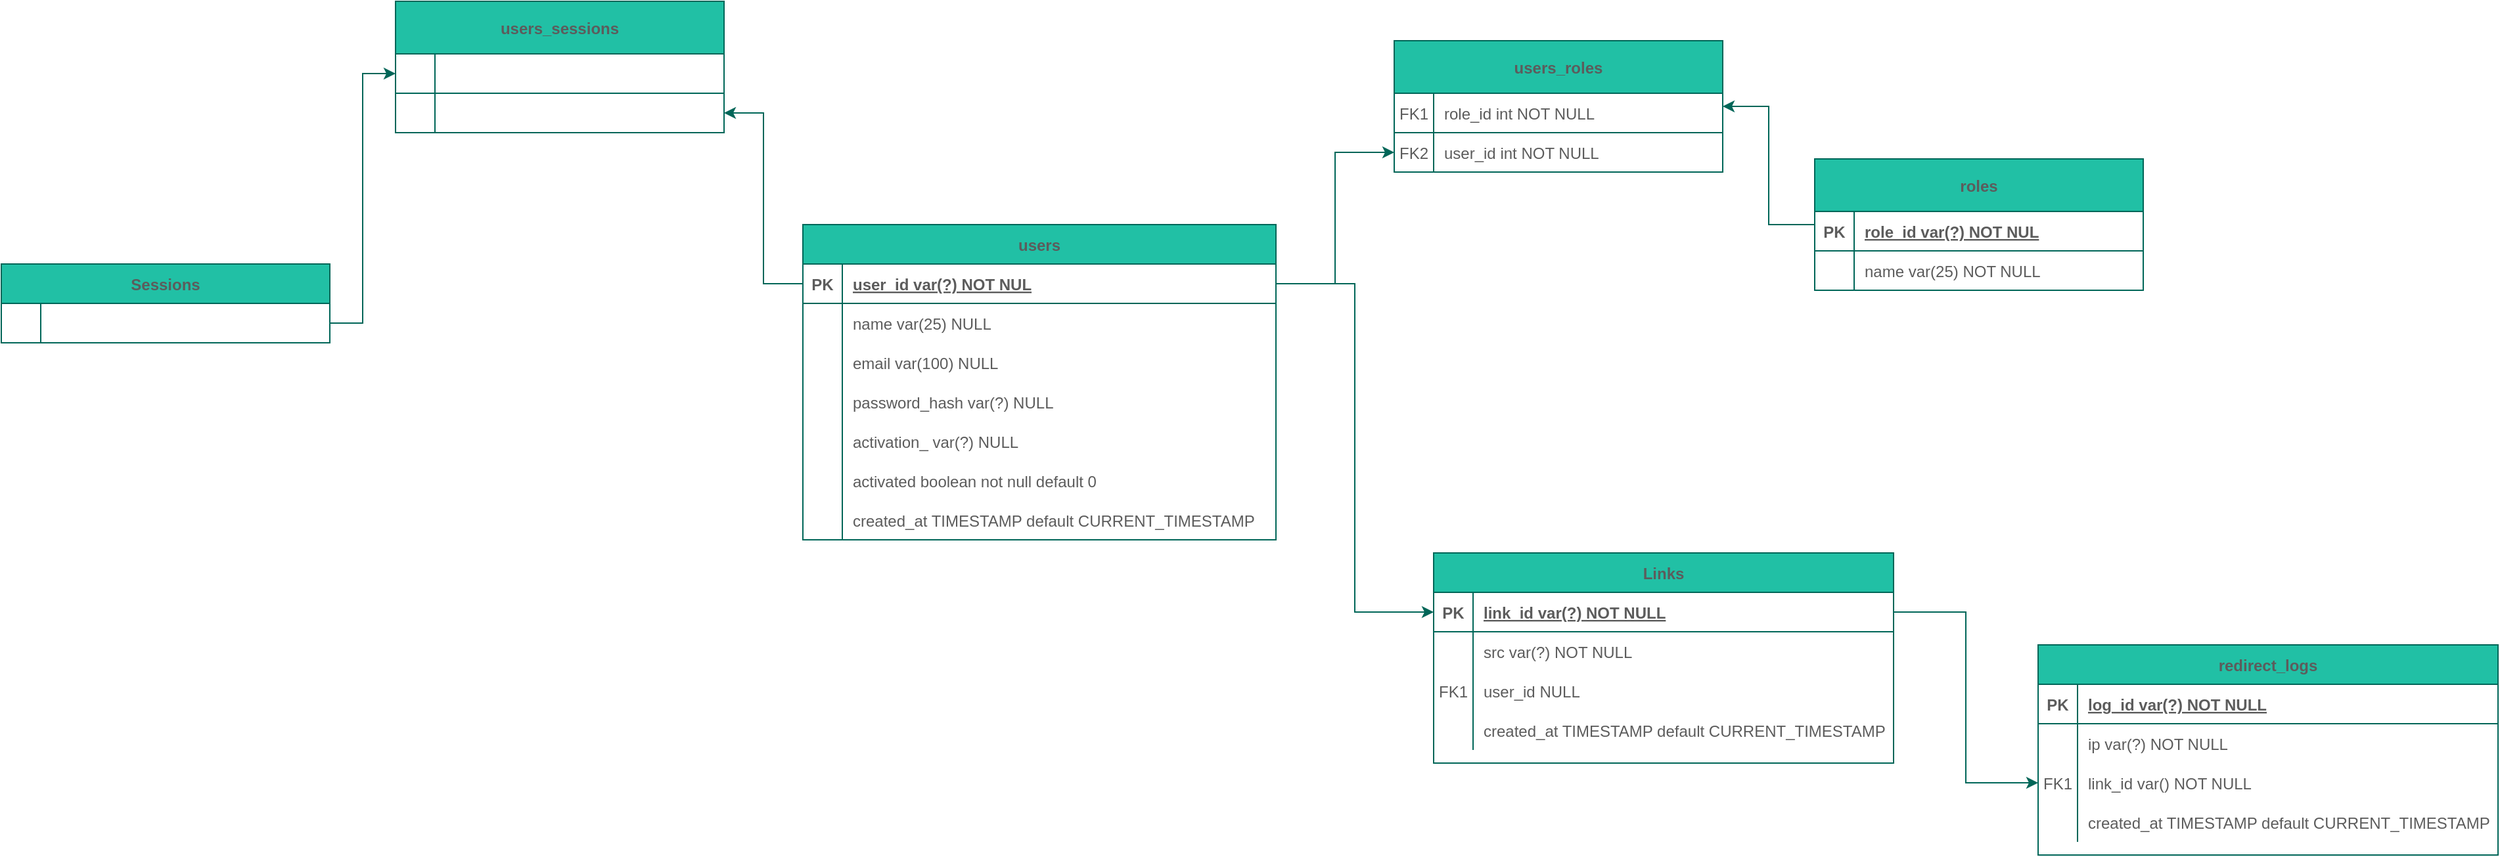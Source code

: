 <mxfile version="14.7.7" type="device"><diagram id="R2lEEEUBdFMjLlhIrx00" name="Page-1"><mxGraphModel dx="2880" dy="2271" grid="1" gridSize="10" guides="1" tooltips="1" connect="1" arrows="1" fold="1" page="1" pageScale="1" pageWidth="850" pageHeight="1100" math="0" shadow="0" extFonts="Permanent Marker^https://fonts.googleapis.com/css?family=Permanent+Marker"><root><mxCell id="0"/><mxCell id="1" parent="0"/><mxCell id="C-vyLk0tnHw3VtMMgP7b-2" value="users" style="shape=table;startSize=30;container=1;collapsible=1;childLayout=tableLayout;fixedRows=1;rowLines=0;fontStyle=1;align=center;resizeLast=1;fillColor=#21C0A5;strokeColor=#006658;fontColor=#5C5C5C;" parent="1" vertex="1"><mxGeometry x="510" y="60" width="360" height="240" as="geometry"/></mxCell><mxCell id="C-vyLk0tnHw3VtMMgP7b-3" value="" style="shape=partialRectangle;collapsible=0;dropTarget=0;pointerEvents=0;fillColor=none;points=[[0,0.5],[1,0.5]];portConstraint=eastwest;top=0;left=0;right=0;bottom=1;strokeColor=#006658;fontColor=#5C5C5C;" parent="C-vyLk0tnHw3VtMMgP7b-2" vertex="1"><mxGeometry y="30" width="360" height="30" as="geometry"/></mxCell><mxCell id="C-vyLk0tnHw3VtMMgP7b-4" value="PK" style="shape=partialRectangle;overflow=hidden;connectable=0;fillColor=none;top=0;left=0;bottom=0;right=0;fontStyle=1;strokeColor=#006658;fontColor=#5C5C5C;" parent="C-vyLk0tnHw3VtMMgP7b-3" vertex="1"><mxGeometry width="30" height="30" as="geometry"/></mxCell><mxCell id="C-vyLk0tnHw3VtMMgP7b-5" value="user_id var(?) NOT NUL" style="shape=partialRectangle;overflow=hidden;connectable=0;fillColor=none;top=0;left=0;bottom=0;right=0;align=left;spacingLeft=6;fontStyle=5;strokeColor=#006658;fontColor=#5C5C5C;" parent="C-vyLk0tnHw3VtMMgP7b-3" vertex="1"><mxGeometry x="30" width="330" height="30" as="geometry"/></mxCell><mxCell id="C-vyLk0tnHw3VtMMgP7b-6" value="" style="shape=partialRectangle;collapsible=0;dropTarget=0;pointerEvents=0;fillColor=none;points=[[0,0.5],[1,0.5]];portConstraint=eastwest;top=0;left=0;right=0;bottom=0;strokeColor=#006658;fontColor=#5C5C5C;" parent="C-vyLk0tnHw3VtMMgP7b-2" vertex="1"><mxGeometry y="60" width="360" height="30" as="geometry"/></mxCell><mxCell id="C-vyLk0tnHw3VtMMgP7b-7" value="" style="shape=partialRectangle;overflow=hidden;connectable=0;fillColor=none;top=0;left=0;bottom=0;right=0;strokeColor=#006658;fontColor=#5C5C5C;" parent="C-vyLk0tnHw3VtMMgP7b-6" vertex="1"><mxGeometry width="30" height="30" as="geometry"/></mxCell><mxCell id="C-vyLk0tnHw3VtMMgP7b-8" value="name var(25) NULL" style="shape=partialRectangle;overflow=hidden;connectable=0;fillColor=none;top=0;left=0;bottom=0;right=0;align=left;spacingLeft=6;strokeColor=#006658;fontColor=#5C5C5C;" parent="C-vyLk0tnHw3VtMMgP7b-6" vertex="1"><mxGeometry x="30" width="330" height="30" as="geometry"/></mxCell><mxCell id="IOJ-krm5GrehblyK3aB4-36" value="" style="shape=partialRectangle;collapsible=0;dropTarget=0;pointerEvents=0;fillColor=none;points=[[0,0.5],[1,0.5]];portConstraint=eastwest;top=0;left=0;right=0;bottom=0;strokeColor=#006658;fontColor=#5C5C5C;" vertex="1" parent="C-vyLk0tnHw3VtMMgP7b-2"><mxGeometry y="90" width="360" height="30" as="geometry"/></mxCell><mxCell id="IOJ-krm5GrehblyK3aB4-37" value="" style="shape=partialRectangle;overflow=hidden;connectable=0;fillColor=none;top=0;left=0;bottom=0;right=0;strokeColor=#006658;fontColor=#5C5C5C;" vertex="1" parent="IOJ-krm5GrehblyK3aB4-36"><mxGeometry width="30" height="30" as="geometry"/></mxCell><mxCell id="IOJ-krm5GrehblyK3aB4-38" value="email var(100) NULL" style="shape=partialRectangle;overflow=hidden;connectable=0;fillColor=none;top=0;left=0;bottom=0;right=0;align=left;spacingLeft=6;strokeColor=#006658;fontColor=#5C5C5C;" vertex="1" parent="IOJ-krm5GrehblyK3aB4-36"><mxGeometry x="30" width="330" height="30" as="geometry"/></mxCell><mxCell id="IOJ-krm5GrehblyK3aB4-39" value="" style="shape=partialRectangle;collapsible=0;dropTarget=0;pointerEvents=0;fillColor=none;points=[[0,0.5],[1,0.5]];portConstraint=eastwest;top=0;left=0;right=0;bottom=0;strokeColor=#006658;fontColor=#5C5C5C;" vertex="1" parent="C-vyLk0tnHw3VtMMgP7b-2"><mxGeometry y="120" width="360" height="30" as="geometry"/></mxCell><mxCell id="IOJ-krm5GrehblyK3aB4-40" value="" style="shape=partialRectangle;overflow=hidden;connectable=0;fillColor=none;top=0;left=0;bottom=0;right=0;strokeColor=#006658;fontColor=#5C5C5C;" vertex="1" parent="IOJ-krm5GrehblyK3aB4-39"><mxGeometry width="30" height="30" as="geometry"/></mxCell><mxCell id="IOJ-krm5GrehblyK3aB4-41" value="password_hash var(?) NULL" style="shape=partialRectangle;overflow=hidden;connectable=0;fillColor=none;top=0;left=0;bottom=0;right=0;align=left;spacingLeft=6;strokeColor=#006658;fontColor=#5C5C5C;" vertex="1" parent="IOJ-krm5GrehblyK3aB4-39"><mxGeometry x="30" width="330" height="30" as="geometry"/></mxCell><mxCell id="IOJ-krm5GrehblyK3aB4-42" value="" style="shape=partialRectangle;collapsible=0;dropTarget=0;pointerEvents=0;fillColor=none;points=[[0,0.5],[1,0.5]];portConstraint=eastwest;top=0;left=0;right=0;bottom=0;strokeColor=#006658;fontColor=#5C5C5C;" vertex="1" parent="C-vyLk0tnHw3VtMMgP7b-2"><mxGeometry y="150" width="360" height="30" as="geometry"/></mxCell><mxCell id="IOJ-krm5GrehblyK3aB4-43" value="" style="shape=partialRectangle;overflow=hidden;connectable=0;fillColor=none;top=0;left=0;bottom=0;right=0;strokeColor=#006658;fontColor=#5C5C5C;" vertex="1" parent="IOJ-krm5GrehblyK3aB4-42"><mxGeometry width="30" height="30" as="geometry"/></mxCell><mxCell id="IOJ-krm5GrehblyK3aB4-44" value="activation_ var(?) NULL" style="shape=partialRectangle;overflow=hidden;connectable=0;fillColor=none;top=0;left=0;bottom=0;right=0;align=left;spacingLeft=6;strokeColor=#006658;fontColor=#5C5C5C;" vertex="1" parent="IOJ-krm5GrehblyK3aB4-42"><mxGeometry x="30" width="330" height="30" as="geometry"/></mxCell><mxCell id="IOJ-krm5GrehblyK3aB4-45" value="" style="shape=partialRectangle;collapsible=0;dropTarget=0;pointerEvents=0;fillColor=none;points=[[0,0.5],[1,0.5]];portConstraint=eastwest;top=0;left=0;right=0;bottom=0;strokeColor=#006658;fontColor=#5C5C5C;" vertex="1" parent="C-vyLk0tnHw3VtMMgP7b-2"><mxGeometry y="180" width="360" height="30" as="geometry"/></mxCell><mxCell id="IOJ-krm5GrehblyK3aB4-46" value="" style="shape=partialRectangle;overflow=hidden;connectable=0;fillColor=none;top=0;left=0;bottom=0;right=0;strokeColor=#006658;fontColor=#5C5C5C;" vertex="1" parent="IOJ-krm5GrehblyK3aB4-45"><mxGeometry width="30" height="30" as="geometry"/></mxCell><mxCell id="IOJ-krm5GrehblyK3aB4-47" value="activated boolean not null default 0 " style="shape=partialRectangle;overflow=hidden;connectable=0;fillColor=none;top=0;left=0;bottom=0;right=0;align=left;spacingLeft=6;strokeColor=#006658;fontColor=#5C5C5C;" vertex="1" parent="IOJ-krm5GrehblyK3aB4-45"><mxGeometry x="30" width="330" height="30" as="geometry"/></mxCell><mxCell id="C-vyLk0tnHw3VtMMgP7b-9" value="" style="shape=partialRectangle;collapsible=0;dropTarget=0;pointerEvents=0;fillColor=none;points=[[0,0.5],[1,0.5]];portConstraint=eastwest;top=0;left=0;right=0;bottom=0;strokeColor=#006658;fontColor=#5C5C5C;" parent="C-vyLk0tnHw3VtMMgP7b-2" vertex="1"><mxGeometry y="210" width="360" height="30" as="geometry"/></mxCell><mxCell id="C-vyLk0tnHw3VtMMgP7b-10" value="" style="shape=partialRectangle;overflow=hidden;connectable=0;fillColor=none;top=0;left=0;bottom=0;right=0;strokeColor=#006658;fontColor=#5C5C5C;" parent="C-vyLk0tnHw3VtMMgP7b-9" vertex="1"><mxGeometry width="30" height="30" as="geometry"/></mxCell><mxCell id="C-vyLk0tnHw3VtMMgP7b-11" value="created_at TIMESTAMP default CURRENT_TIMESTAMP" style="shape=partialRectangle;overflow=hidden;connectable=0;fillColor=none;top=0;left=0;bottom=0;right=0;align=left;spacingLeft=6;strokeColor=#006658;fontColor=#5C5C5C;" parent="C-vyLk0tnHw3VtMMgP7b-9" vertex="1"><mxGeometry x="30" width="330" height="30" as="geometry"/></mxCell><mxCell id="IOJ-krm5GrehblyK3aB4-79" value="" style="edgeStyle=orthogonalEdgeStyle;rounded=0;orthogonalLoop=1;jettySize=auto;html=1;strokeColor=#006658;fontColor=#5C5C5C;" edge="1" parent="1" source="C-vyLk0tnHw3VtMMgP7b-13" target="IOJ-krm5GrehblyK3aB4-72"><mxGeometry relative="1" as="geometry"/></mxCell><mxCell id="C-vyLk0tnHw3VtMMgP7b-13" value="roles" style="shape=table;startSize=40;container=1;collapsible=1;childLayout=tableLayout;fixedRows=1;rowLines=0;fontStyle=1;align=center;resizeLast=1;fillColor=#21C0A5;strokeColor=#006658;fontColor=#5C5C5C;" parent="1" vertex="1"><mxGeometry x="1280" y="10" width="250" height="100" as="geometry"/></mxCell><mxCell id="C-vyLk0tnHw3VtMMgP7b-14" value="" style="shape=partialRectangle;collapsible=0;dropTarget=0;pointerEvents=0;fillColor=none;points=[[0,0.5],[1,0.5]];portConstraint=eastwest;top=0;left=0;right=0;bottom=1;strokeColor=#006658;fontColor=#5C5C5C;" parent="C-vyLk0tnHw3VtMMgP7b-13" vertex="1"><mxGeometry y="40" width="250" height="30" as="geometry"/></mxCell><mxCell id="C-vyLk0tnHw3VtMMgP7b-15" value="PK" style="shape=partialRectangle;overflow=hidden;connectable=0;fillColor=none;top=0;left=0;bottom=0;right=0;fontStyle=1;strokeColor=#006658;fontColor=#5C5C5C;" parent="C-vyLk0tnHw3VtMMgP7b-14" vertex="1"><mxGeometry width="30" height="30" as="geometry"/></mxCell><mxCell id="C-vyLk0tnHw3VtMMgP7b-16" value="role_id var(?) NOT NUL" style="shape=partialRectangle;overflow=hidden;connectable=0;fillColor=none;top=0;left=0;bottom=0;right=0;align=left;spacingLeft=6;fontStyle=5;strokeColor=#006658;fontColor=#5C5C5C;" parent="C-vyLk0tnHw3VtMMgP7b-14" vertex="1"><mxGeometry x="30" width="220" height="30" as="geometry"/></mxCell><mxCell id="C-vyLk0tnHw3VtMMgP7b-17" value="" style="shape=partialRectangle;collapsible=0;dropTarget=0;pointerEvents=0;fillColor=none;points=[[0,0.5],[1,0.5]];portConstraint=eastwest;top=0;left=0;right=0;bottom=0;strokeColor=#006658;fontColor=#5C5C5C;" parent="C-vyLk0tnHw3VtMMgP7b-13" vertex="1"><mxGeometry y="70" width="250" height="30" as="geometry"/></mxCell><mxCell id="C-vyLk0tnHw3VtMMgP7b-18" value="" style="shape=partialRectangle;overflow=hidden;connectable=0;fillColor=none;top=0;left=0;bottom=0;right=0;strokeColor=#006658;fontColor=#5C5C5C;" parent="C-vyLk0tnHw3VtMMgP7b-17" vertex="1"><mxGeometry width="30" height="30" as="geometry"/></mxCell><mxCell id="C-vyLk0tnHw3VtMMgP7b-19" value="name var(25) NOT NULL" style="shape=partialRectangle;overflow=hidden;connectable=0;fillColor=none;top=0;left=0;bottom=0;right=0;align=left;spacingLeft=6;strokeColor=#006658;fontColor=#5C5C5C;" parent="C-vyLk0tnHw3VtMMgP7b-17" vertex="1"><mxGeometry x="30" width="220" height="30" as="geometry"/></mxCell><mxCell id="C-vyLk0tnHw3VtMMgP7b-23" value="Sessions" style="shape=table;startSize=30;container=1;collapsible=1;childLayout=tableLayout;fixedRows=1;rowLines=0;fontStyle=1;align=center;resizeLast=1;fillColor=#21C0A5;strokeColor=#006658;fontColor=#5C5C5C;" parent="1" vertex="1"><mxGeometry x="-100" y="90" width="250" height="60" as="geometry"/></mxCell><mxCell id="C-vyLk0tnHw3VtMMgP7b-24" value="" style="shape=partialRectangle;collapsible=0;dropTarget=0;pointerEvents=0;fillColor=none;points=[[0,0.5],[1,0.5]];portConstraint=eastwest;top=0;left=0;right=0;bottom=1;strokeColor=#006658;fontColor=#5C5C5C;" parent="C-vyLk0tnHw3VtMMgP7b-23" vertex="1"><mxGeometry y="30" width="250" height="30" as="geometry"/></mxCell><mxCell id="C-vyLk0tnHw3VtMMgP7b-25" value="" style="shape=partialRectangle;overflow=hidden;connectable=0;fillColor=none;top=0;left=0;bottom=0;right=0;fontStyle=1;strokeColor=#006658;fontColor=#5C5C5C;" parent="C-vyLk0tnHw3VtMMgP7b-24" vertex="1"><mxGeometry width="30" height="30" as="geometry"/></mxCell><mxCell id="C-vyLk0tnHw3VtMMgP7b-26" value="" style="shape=partialRectangle;overflow=hidden;connectable=0;fillColor=none;top=0;left=0;bottom=0;right=0;align=left;spacingLeft=6;fontStyle=5;strokeColor=#006658;fontColor=#5C5C5C;" parent="C-vyLk0tnHw3VtMMgP7b-24" vertex="1"><mxGeometry x="30" width="220" height="30" as="geometry"/></mxCell><mxCell id="IOJ-krm5GrehblyK3aB4-72" value="users_roles" style="shape=table;startSize=40;container=1;collapsible=1;childLayout=tableLayout;fixedRows=1;rowLines=0;fontStyle=1;align=center;resizeLast=1;fillColor=#21C0A5;strokeColor=#006658;fontColor=#5C5C5C;" vertex="1" parent="1"><mxGeometry x="960" y="-80" width="250" height="100" as="geometry"/></mxCell><mxCell id="IOJ-krm5GrehblyK3aB4-73" value="" style="shape=partialRectangle;collapsible=0;dropTarget=0;pointerEvents=0;fillColor=none;points=[[0,0.5],[1,0.5]];portConstraint=eastwest;top=0;left=0;right=0;bottom=1;strokeColor=#006658;fontColor=#5C5C5C;" vertex="1" parent="IOJ-krm5GrehblyK3aB4-72"><mxGeometry y="40" width="250" height="30" as="geometry"/></mxCell><mxCell id="IOJ-krm5GrehblyK3aB4-74" value="FK1" style="shape=partialRectangle;overflow=hidden;connectable=0;fillColor=none;top=0;left=0;bottom=0;right=0;fontStyle=0;strokeColor=#006658;fontColor=#5C5C5C;" vertex="1" parent="IOJ-krm5GrehblyK3aB4-73"><mxGeometry width="30" height="30" as="geometry"/></mxCell><mxCell id="IOJ-krm5GrehblyK3aB4-75" value="role_id int NOT NULL" style="shape=partialRectangle;overflow=hidden;connectable=0;fillColor=none;top=0;left=0;bottom=0;right=0;align=left;spacingLeft=6;fontStyle=0;strokeColor=#006658;fontColor=#5C5C5C;" vertex="1" parent="IOJ-krm5GrehblyK3aB4-73"><mxGeometry x="30" width="220" height="30" as="geometry"/></mxCell><mxCell id="IOJ-krm5GrehblyK3aB4-76" value="" style="shape=partialRectangle;collapsible=0;dropTarget=0;pointerEvents=0;fillColor=none;points=[[0,0.5],[1,0.5]];portConstraint=eastwest;top=0;left=0;right=0;bottom=0;strokeColor=#006658;fontColor=#5C5C5C;" vertex="1" parent="IOJ-krm5GrehblyK3aB4-72"><mxGeometry y="70" width="250" height="30" as="geometry"/></mxCell><mxCell id="IOJ-krm5GrehblyK3aB4-77" value="FK2" style="shape=partialRectangle;overflow=hidden;connectable=0;fillColor=none;top=0;left=0;bottom=0;right=0;strokeColor=#006658;fontColor=#5C5C5C;" vertex="1" parent="IOJ-krm5GrehblyK3aB4-76"><mxGeometry width="30" height="30" as="geometry"/></mxCell><mxCell id="IOJ-krm5GrehblyK3aB4-78" value="user_id int NOT NULL" style="shape=partialRectangle;overflow=hidden;connectable=0;fillColor=none;top=0;left=0;bottom=0;right=0;align=left;spacingLeft=6;strokeColor=#006658;fontColor=#5C5C5C;" vertex="1" parent="IOJ-krm5GrehblyK3aB4-76"><mxGeometry x="30" width="220" height="30" as="geometry"/></mxCell><mxCell id="IOJ-krm5GrehblyK3aB4-81" value="Links" style="shape=table;startSize=30;container=1;collapsible=1;childLayout=tableLayout;fixedRows=1;rowLines=0;fontStyle=1;align=center;resizeLast=1;fillColor=#21C0A5;strokeColor=#006658;fontColor=#5C5C5C;" vertex="1" parent="1"><mxGeometry x="990" y="310" width="350" height="160" as="geometry"/></mxCell><mxCell id="IOJ-krm5GrehblyK3aB4-82" value="" style="shape=partialRectangle;collapsible=0;dropTarget=0;pointerEvents=0;fillColor=none;points=[[0,0.5],[1,0.5]];portConstraint=eastwest;top=0;left=0;right=0;bottom=1;strokeColor=#006658;fontColor=#5C5C5C;" vertex="1" parent="IOJ-krm5GrehblyK3aB4-81"><mxGeometry y="30" width="350" height="30" as="geometry"/></mxCell><mxCell id="IOJ-krm5GrehblyK3aB4-83" value="PK" style="shape=partialRectangle;overflow=hidden;connectable=0;fillColor=none;top=0;left=0;bottom=0;right=0;fontStyle=1;strokeColor=#006658;fontColor=#5C5C5C;" vertex="1" parent="IOJ-krm5GrehblyK3aB4-82"><mxGeometry width="30" height="30" as="geometry"/></mxCell><mxCell id="IOJ-krm5GrehblyK3aB4-84" value="link_id var(?) NOT NULL" style="shape=partialRectangle;overflow=hidden;connectable=0;fillColor=none;top=0;left=0;bottom=0;right=0;align=left;spacingLeft=6;fontStyle=5;strokeColor=#006658;fontColor=#5C5C5C;" vertex="1" parent="IOJ-krm5GrehblyK3aB4-82"><mxGeometry x="30" width="320" height="30" as="geometry"/></mxCell><mxCell id="IOJ-krm5GrehblyK3aB4-88" value="" style="shape=partialRectangle;collapsible=0;dropTarget=0;pointerEvents=0;fillColor=none;points=[[0,0.5],[1,0.5]];portConstraint=eastwest;top=0;left=0;right=0;bottom=0;strokeColor=#006658;fontColor=#5C5C5C;" vertex="1" parent="IOJ-krm5GrehblyK3aB4-81"><mxGeometry y="60" width="350" height="30" as="geometry"/></mxCell><mxCell id="IOJ-krm5GrehblyK3aB4-89" value="" style="shape=partialRectangle;overflow=hidden;connectable=0;fillColor=none;top=0;left=0;bottom=0;right=0;strokeColor=#006658;fontColor=#5C5C5C;" vertex="1" parent="IOJ-krm5GrehblyK3aB4-88"><mxGeometry width="30" height="30" as="geometry"/></mxCell><mxCell id="IOJ-krm5GrehblyK3aB4-90" value="src var(?) NOT NULL" style="shape=partialRectangle;overflow=hidden;connectable=0;fillColor=none;top=0;left=0;bottom=0;right=0;align=left;spacingLeft=6;strokeColor=#006658;fontColor=#5C5C5C;" vertex="1" parent="IOJ-krm5GrehblyK3aB4-88"><mxGeometry x="30" width="320" height="30" as="geometry"/></mxCell><mxCell id="IOJ-krm5GrehblyK3aB4-85" value="" style="shape=partialRectangle;collapsible=0;dropTarget=0;pointerEvents=0;fillColor=none;points=[[0,0.5],[1,0.5]];portConstraint=eastwest;top=0;left=0;right=0;bottom=0;strokeColor=#006658;fontColor=#5C5C5C;" vertex="1" parent="IOJ-krm5GrehblyK3aB4-81"><mxGeometry y="90" width="350" height="30" as="geometry"/></mxCell><mxCell id="IOJ-krm5GrehblyK3aB4-86" value="FK1" style="shape=partialRectangle;overflow=hidden;connectable=0;fillColor=none;top=0;left=0;bottom=0;right=0;strokeColor=#006658;fontColor=#5C5C5C;" vertex="1" parent="IOJ-krm5GrehblyK3aB4-85"><mxGeometry width="30" height="30" as="geometry"/></mxCell><mxCell id="IOJ-krm5GrehblyK3aB4-87" value="user_id NULL" style="shape=partialRectangle;overflow=hidden;connectable=0;fillColor=none;top=0;left=0;bottom=0;right=0;align=left;spacingLeft=6;strokeColor=#006658;fontColor=#5C5C5C;" vertex="1" parent="IOJ-krm5GrehblyK3aB4-85"><mxGeometry x="30" width="320" height="30" as="geometry"/></mxCell><mxCell id="IOJ-krm5GrehblyK3aB4-102" value="" style="shape=partialRectangle;collapsible=0;dropTarget=0;pointerEvents=0;fillColor=none;points=[[0,0.5],[1,0.5]];portConstraint=eastwest;top=0;left=0;right=0;bottom=0;strokeColor=#006658;fontColor=#5C5C5C;" vertex="1" parent="IOJ-krm5GrehblyK3aB4-81"><mxGeometry y="120" width="350" height="30" as="geometry"/></mxCell><mxCell id="IOJ-krm5GrehblyK3aB4-103" value="" style="shape=partialRectangle;overflow=hidden;connectable=0;fillColor=none;top=0;left=0;bottom=0;right=0;strokeColor=#006658;fontColor=#5C5C5C;" vertex="1" parent="IOJ-krm5GrehblyK3aB4-102"><mxGeometry width="30" height="30" as="geometry"/></mxCell><mxCell id="IOJ-krm5GrehblyK3aB4-104" value="created_at TIMESTAMP default CURRENT_TIMESTAMP" style="shape=partialRectangle;overflow=hidden;connectable=0;fillColor=none;top=0;left=0;bottom=0;right=0;align=left;spacingLeft=6;strokeColor=#006658;fontColor=#5C5C5C;" vertex="1" parent="IOJ-krm5GrehblyK3aB4-102"><mxGeometry x="30" width="320" height="30" as="geometry"/></mxCell><mxCell id="IOJ-krm5GrehblyK3aB4-92" style="edgeStyle=orthogonalEdgeStyle;rounded=0;orthogonalLoop=1;jettySize=auto;html=1;exitX=1;exitY=0.5;exitDx=0;exitDy=0;strokeColor=#006658;fontColor=#5C5C5C;" edge="1" parent="1" source="C-vyLk0tnHw3VtMMgP7b-3" target="IOJ-krm5GrehblyK3aB4-76"><mxGeometry relative="1" as="geometry"/></mxCell><mxCell id="IOJ-krm5GrehblyK3aB4-105" value="redirect_logs" style="shape=table;startSize=30;container=1;collapsible=1;childLayout=tableLayout;fixedRows=1;rowLines=0;fontStyle=1;align=center;resizeLast=1;fillColor=#21C0A5;strokeColor=#006658;fontColor=#5C5C5C;" vertex="1" parent="1"><mxGeometry x="1450" y="380" width="350" height="160" as="geometry"/></mxCell><mxCell id="IOJ-krm5GrehblyK3aB4-106" value="" style="shape=partialRectangle;collapsible=0;dropTarget=0;pointerEvents=0;fillColor=none;points=[[0,0.5],[1,0.5]];portConstraint=eastwest;top=0;left=0;right=0;bottom=1;strokeColor=#006658;fontColor=#5C5C5C;" vertex="1" parent="IOJ-krm5GrehblyK3aB4-105"><mxGeometry y="30" width="350" height="30" as="geometry"/></mxCell><mxCell id="IOJ-krm5GrehblyK3aB4-107" value="PK" style="shape=partialRectangle;overflow=hidden;connectable=0;fillColor=none;top=0;left=0;bottom=0;right=0;fontStyle=1;strokeColor=#006658;fontColor=#5C5C5C;" vertex="1" parent="IOJ-krm5GrehblyK3aB4-106"><mxGeometry width="30" height="30" as="geometry"/></mxCell><mxCell id="IOJ-krm5GrehblyK3aB4-108" value="log_id var(?) NOT NULL" style="shape=partialRectangle;overflow=hidden;connectable=0;fillColor=none;top=0;left=0;bottom=0;right=0;align=left;spacingLeft=6;fontStyle=5;strokeColor=#006658;fontColor=#5C5C5C;" vertex="1" parent="IOJ-krm5GrehblyK3aB4-106"><mxGeometry x="30" width="320" height="30" as="geometry"/></mxCell><mxCell id="IOJ-krm5GrehblyK3aB4-109" value="" style="shape=partialRectangle;collapsible=0;dropTarget=0;pointerEvents=0;fillColor=none;points=[[0,0.5],[1,0.5]];portConstraint=eastwest;top=0;left=0;right=0;bottom=0;strokeColor=#006658;fontColor=#5C5C5C;" vertex="1" parent="IOJ-krm5GrehblyK3aB4-105"><mxGeometry y="60" width="350" height="30" as="geometry"/></mxCell><mxCell id="IOJ-krm5GrehblyK3aB4-110" value="" style="shape=partialRectangle;overflow=hidden;connectable=0;fillColor=none;top=0;left=0;bottom=0;right=0;strokeColor=#006658;fontColor=#5C5C5C;" vertex="1" parent="IOJ-krm5GrehblyK3aB4-109"><mxGeometry width="30" height="30" as="geometry"/></mxCell><mxCell id="IOJ-krm5GrehblyK3aB4-111" value="ip var(?) NOT NULL" style="shape=partialRectangle;overflow=hidden;connectable=0;fillColor=none;top=0;left=0;bottom=0;right=0;align=left;spacingLeft=6;strokeColor=#006658;fontColor=#5C5C5C;" vertex="1" parent="IOJ-krm5GrehblyK3aB4-109"><mxGeometry x="30" width="320" height="30" as="geometry"/></mxCell><mxCell id="IOJ-krm5GrehblyK3aB4-112" value="" style="shape=partialRectangle;collapsible=0;dropTarget=0;pointerEvents=0;fillColor=none;points=[[0,0.5],[1,0.5]];portConstraint=eastwest;top=0;left=0;right=0;bottom=0;strokeColor=#006658;fontColor=#5C5C5C;" vertex="1" parent="IOJ-krm5GrehblyK3aB4-105"><mxGeometry y="90" width="350" height="30" as="geometry"/></mxCell><mxCell id="IOJ-krm5GrehblyK3aB4-113" value="FK1" style="shape=partialRectangle;overflow=hidden;connectable=0;fillColor=none;top=0;left=0;bottom=0;right=0;strokeColor=#006658;fontColor=#5C5C5C;" vertex="1" parent="IOJ-krm5GrehblyK3aB4-112"><mxGeometry width="30" height="30" as="geometry"/></mxCell><mxCell id="IOJ-krm5GrehblyK3aB4-114" value="link_id var() NOT NULL" style="shape=partialRectangle;overflow=hidden;connectable=0;fillColor=none;top=0;left=0;bottom=0;right=0;align=left;spacingLeft=6;strokeColor=#006658;fontColor=#5C5C5C;" vertex="1" parent="IOJ-krm5GrehblyK3aB4-112"><mxGeometry x="30" width="320" height="30" as="geometry"/></mxCell><mxCell id="IOJ-krm5GrehblyK3aB4-115" value="" style="shape=partialRectangle;collapsible=0;dropTarget=0;pointerEvents=0;fillColor=none;points=[[0,0.5],[1,0.5]];portConstraint=eastwest;top=0;left=0;right=0;bottom=0;strokeColor=#006658;fontColor=#5C5C5C;" vertex="1" parent="IOJ-krm5GrehblyK3aB4-105"><mxGeometry y="120" width="350" height="30" as="geometry"/></mxCell><mxCell id="IOJ-krm5GrehblyK3aB4-116" value="" style="shape=partialRectangle;overflow=hidden;connectable=0;fillColor=none;top=0;left=0;bottom=0;right=0;strokeColor=#006658;fontColor=#5C5C5C;" vertex="1" parent="IOJ-krm5GrehblyK3aB4-115"><mxGeometry width="30" height="30" as="geometry"/></mxCell><mxCell id="IOJ-krm5GrehblyK3aB4-117" value="created_at TIMESTAMP default CURRENT_TIMESTAMP" style="shape=partialRectangle;overflow=hidden;connectable=0;fillColor=none;top=0;left=0;bottom=0;right=0;align=left;spacingLeft=6;strokeColor=#006658;fontColor=#5C5C5C;" vertex="1" parent="IOJ-krm5GrehblyK3aB4-115"><mxGeometry x="30" width="320" height="30" as="geometry"/></mxCell><mxCell id="IOJ-krm5GrehblyK3aB4-120" style="edgeStyle=orthogonalEdgeStyle;rounded=0;orthogonalLoop=1;jettySize=auto;html=1;strokeColor=#006658;fontColor=#5C5C5C;" edge="1" parent="1" source="IOJ-krm5GrehblyK3aB4-82" target="IOJ-krm5GrehblyK3aB4-112"><mxGeometry relative="1" as="geometry"/></mxCell><mxCell id="IOJ-krm5GrehblyK3aB4-121" style="edgeStyle=orthogonalEdgeStyle;rounded=0;orthogonalLoop=1;jettySize=auto;html=1;strokeColor=#006658;fontColor=#5C5C5C;" edge="1" parent="1" source="C-vyLk0tnHw3VtMMgP7b-3" target="IOJ-krm5GrehblyK3aB4-82"><mxGeometry relative="1" as="geometry"/></mxCell><mxCell id="IOJ-krm5GrehblyK3aB4-135" value="users_sessions" style="shape=table;startSize=40;container=1;collapsible=1;childLayout=tableLayout;fixedRows=1;rowLines=0;fontStyle=1;align=center;resizeLast=1;fillColor=#21C0A5;strokeColor=#006658;fontColor=#5C5C5C;" vertex="1" parent="1"><mxGeometry x="200" y="-110" width="250" height="100" as="geometry"/></mxCell><mxCell id="IOJ-krm5GrehblyK3aB4-136" value="" style="shape=partialRectangle;collapsible=0;dropTarget=0;pointerEvents=0;fillColor=none;points=[[0,0.5],[1,0.5]];portConstraint=eastwest;top=0;left=0;right=0;bottom=1;strokeColor=#006658;fontColor=#5C5C5C;" vertex="1" parent="IOJ-krm5GrehblyK3aB4-135"><mxGeometry y="40" width="250" height="30" as="geometry"/></mxCell><mxCell id="IOJ-krm5GrehblyK3aB4-137" value="" style="shape=partialRectangle;overflow=hidden;connectable=0;fillColor=none;top=0;left=0;bottom=0;right=0;fontStyle=0;strokeColor=#006658;fontColor=#5C5C5C;" vertex="1" parent="IOJ-krm5GrehblyK3aB4-136"><mxGeometry width="30" height="30" as="geometry"/></mxCell><mxCell id="IOJ-krm5GrehblyK3aB4-138" value="" style="shape=partialRectangle;overflow=hidden;connectable=0;fillColor=none;top=0;left=0;bottom=0;right=0;align=left;spacingLeft=6;fontStyle=0;strokeColor=#006658;fontColor=#5C5C5C;" vertex="1" parent="IOJ-krm5GrehblyK3aB4-136"><mxGeometry x="30" width="220" height="30" as="geometry"/></mxCell><mxCell id="IOJ-krm5GrehblyK3aB4-139" value="" style="shape=partialRectangle;collapsible=0;dropTarget=0;pointerEvents=0;fillColor=none;points=[[0,0.5],[1,0.5]];portConstraint=eastwest;top=0;left=0;right=0;bottom=0;strokeColor=#006658;fontColor=#5C5C5C;" vertex="1" parent="IOJ-krm5GrehblyK3aB4-135"><mxGeometry y="70" width="250" height="30" as="geometry"/></mxCell><mxCell id="IOJ-krm5GrehblyK3aB4-140" value="" style="shape=partialRectangle;overflow=hidden;connectable=0;fillColor=none;top=0;left=0;bottom=0;right=0;strokeColor=#006658;fontColor=#5C5C5C;" vertex="1" parent="IOJ-krm5GrehblyK3aB4-139"><mxGeometry width="30" height="30" as="geometry"/></mxCell><mxCell id="IOJ-krm5GrehblyK3aB4-141" value="" style="shape=partialRectangle;overflow=hidden;connectable=0;fillColor=none;top=0;left=0;bottom=0;right=0;align=left;spacingLeft=6;strokeColor=#006658;fontColor=#5C5C5C;" vertex="1" parent="IOJ-krm5GrehblyK3aB4-139"><mxGeometry x="30" width="220" height="30" as="geometry"/></mxCell><mxCell id="IOJ-krm5GrehblyK3aB4-142" style="edgeStyle=orthogonalEdgeStyle;rounded=0;orthogonalLoop=1;jettySize=auto;html=1;strokeColor=#006658;fontColor=#5C5C5C;" edge="1" parent="1" source="C-vyLk0tnHw3VtMMgP7b-3" target="IOJ-krm5GrehblyK3aB4-139"><mxGeometry relative="1" as="geometry"/></mxCell><mxCell id="IOJ-krm5GrehblyK3aB4-143" style="edgeStyle=orthogonalEdgeStyle;rounded=0;orthogonalLoop=1;jettySize=auto;html=1;strokeColor=#006658;fontColor=#5C5C5C;" edge="1" parent="1" source="C-vyLk0tnHw3VtMMgP7b-24" target="IOJ-krm5GrehblyK3aB4-136"><mxGeometry relative="1" as="geometry"/></mxCell></root></mxGraphModel></diagram></mxfile>